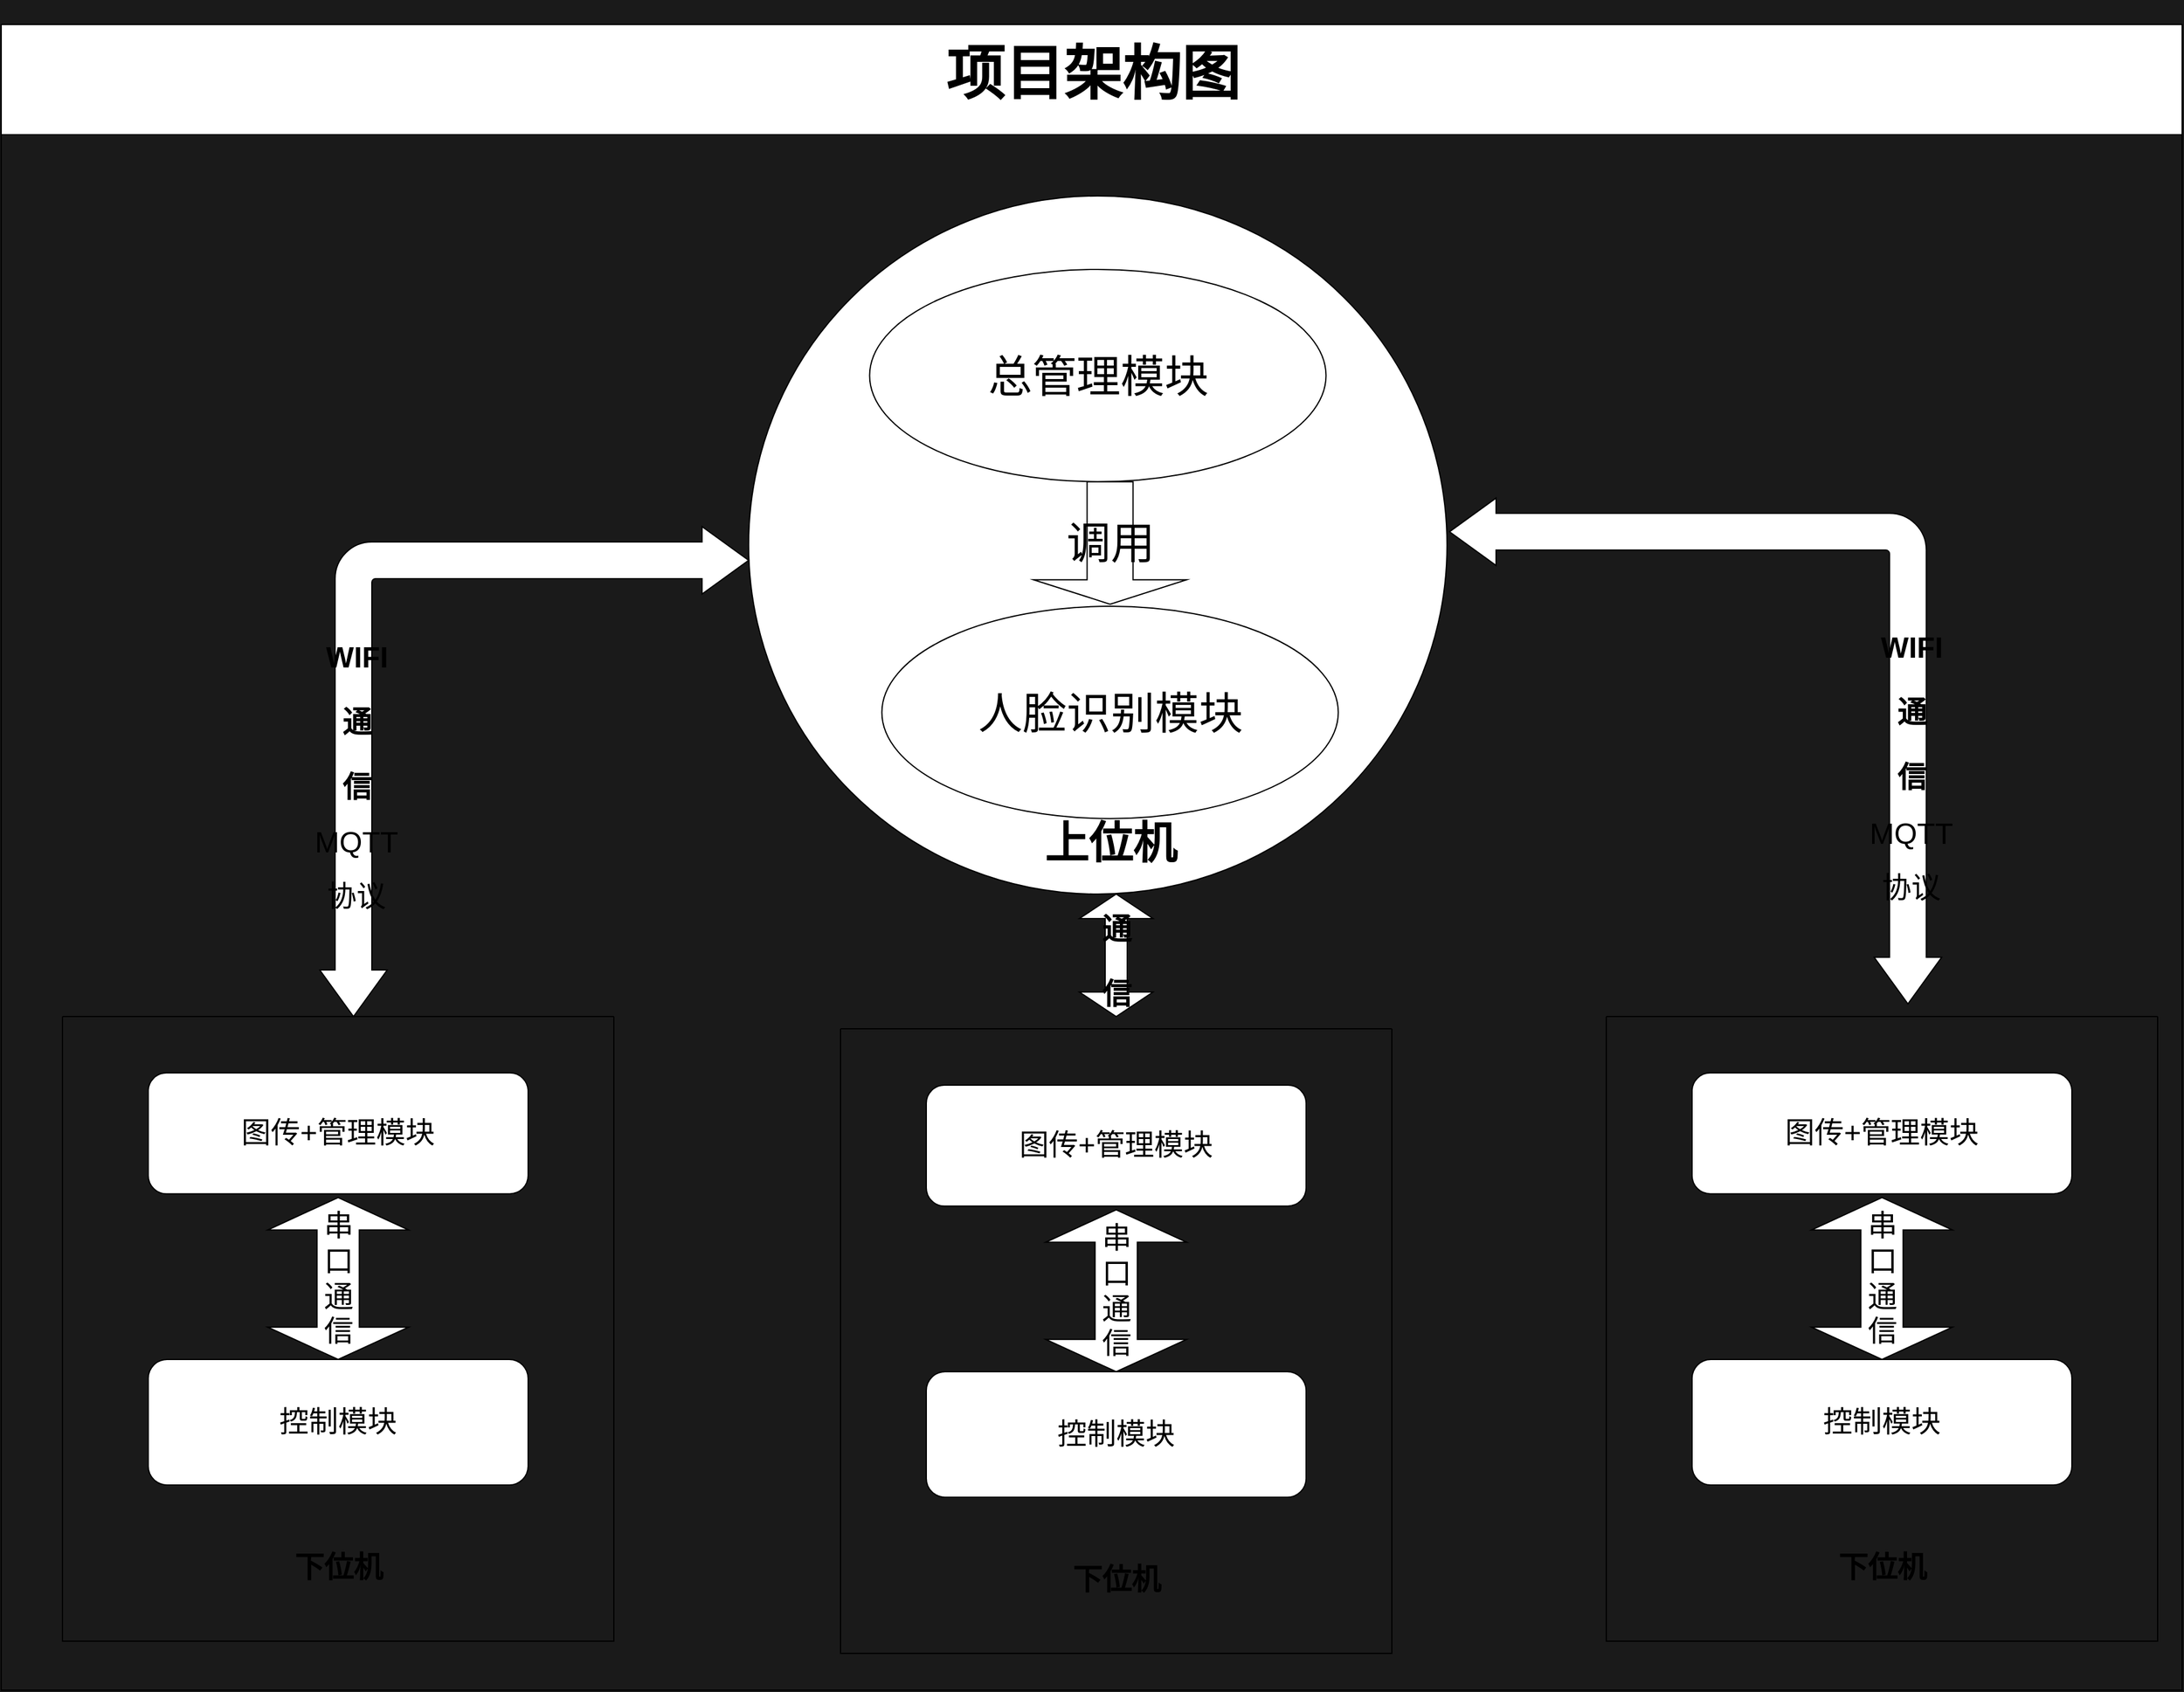 <mxfile>
    <diagram id="Zq_J-CpgERyYpUgiQt7R" name="第 1 页">
        <mxGraphModel dx="3724" dy="2716" grid="1" gridSize="10" guides="1" tooltips="1" connect="1" arrows="1" fold="1" page="1" pageScale="1" pageWidth="827" pageHeight="1169" background="#1A1A1A" math="0" shadow="0">
            <root>
                <mxCell id="0"/>
                <mxCell id="1" parent="0"/>
                <mxCell id="2" value="" style="swimlane;startSize=0;" parent="1" vertex="1">
                    <mxGeometry x="-426" y="140" width="450" height="510" as="geometry"/>
                </mxCell>
                <mxCell id="9" value="&lt;span style=&quot;font-size: 24px;&quot;&gt;图传+管理模块&lt;/span&gt;" style="rounded=1;whiteSpace=wrap;html=1;" parent="2" vertex="1">
                    <mxGeometry x="70" y="46.0" width="310" height="98.74" as="geometry"/>
                </mxCell>
                <mxCell id="12" value="&lt;span style=&quot;font-size: 24px;&quot;&gt;控制模块&lt;/span&gt;" style="rounded=1;whiteSpace=wrap;html=1;" parent="2" vertex="1">
                    <mxGeometry x="70" y="280" width="310" height="102.48" as="geometry"/>
                </mxCell>
                <mxCell id="14" value="串&lt;br&gt;口&lt;br&gt;通&lt;br&gt;信" style="shape=doubleArrow;direction=south;whiteSpace=wrap;html=1;fontSize=24;" parent="2" vertex="1">
                    <mxGeometry x="167.5" y="147.82" width="115" height="132.18" as="geometry"/>
                </mxCell>
                <mxCell id="22" value="下位机" style="text;strokeColor=none;fillColor=none;html=1;fontSize=24;fontStyle=1;verticalAlign=middle;align=center;" parent="2" vertex="1">
                    <mxGeometry x="175" y="430" width="100" height="40" as="geometry"/>
                </mxCell>
                <mxCell id="4" value="" style="ellipse;whiteSpace=wrap;html=1;fontStyle=1;startSize=0;" parent="1" vertex="1">
                    <mxGeometry x="134" y="-530" width="570" height="570" as="geometry"/>
                </mxCell>
                <mxCell id="19" value="" style="html=1;shadow=0;dashed=0;align=center;verticalAlign=middle;shape=mxgraph.arrows2.bendDoubleArrow;dy=15;dx=38;arrowHead=55;rounded=1;fontSize=24;" parent="1" vertex="1">
                    <mxGeometry x="-216" y="-260" width="350" height="400" as="geometry"/>
                </mxCell>
                <mxCell id="17" value="&lt;p&gt;WIFI&lt;/p&gt;&lt;p&gt;通&lt;/p&gt;&lt;p&gt;信&lt;/p&gt;" style="text;strokeColor=none;fillColor=none;html=1;fontSize=24;fontStyle=1;verticalAlign=middle;align=center;direction=south;" parent="1" vertex="1">
                    <mxGeometry x="-206" y="-169" width="40" height="137" as="geometry"/>
                </mxCell>
                <mxCell id="23" value="&lt;font style=&quot;font-size: 36px;&quot;&gt;上位机&lt;/font&gt;" style="text;strokeColor=none;fillColor=none;html=1;fontSize=24;fontStyle=1;verticalAlign=middle;align=center;" parent="1" vertex="1">
                    <mxGeometry x="379" y="-21.67" width="100" height="40" as="geometry"/>
                </mxCell>
                <mxCell id="25" value="总管理模块" style="ellipse;whiteSpace=wrap;html=1;fontSize=36;" parent="1" vertex="1">
                    <mxGeometry x="232.75" y="-470" width="372.5" height="173.33" as="geometry"/>
                </mxCell>
                <mxCell id="26" value="人脸识别模块" style="ellipse;whiteSpace=wrap;html=1;fontSize=36;" parent="1" vertex="1">
                    <mxGeometry x="242.75" y="-195" width="372.5" height="173.33" as="geometry"/>
                </mxCell>
                <mxCell id="28" value="调用" style="shape=singleArrow;direction=south;whiteSpace=wrap;html=1;fontSize=36;" parent="1" vertex="1">
                    <mxGeometry x="366.5" y="-296.67" width="125" height="100" as="geometry"/>
                </mxCell>
                <mxCell id="34" value="&lt;font style=&quot;font-size: 24px;&quot;&gt;MQTT协议&lt;/font&gt;" style="text;html=1;strokeColor=none;fillColor=none;align=center;verticalAlign=middle;whiteSpace=wrap;rounded=0;fontSize=36;" parent="1" vertex="1">
                    <mxGeometry x="-216" width="60" height="30" as="geometry"/>
                </mxCell>
                <mxCell id="50" value="" style="html=1;shadow=0;dashed=0;align=center;verticalAlign=middle;shape=mxgraph.arrows2.bendDoubleArrow;dy=15;dx=38;arrowHead=55;rounded=1;fontSize=24;rotation=90;" parent="1" vertex="1">
                    <mxGeometry x="700.34" y="-277.67" width="413" height="401.67" as="geometry"/>
                </mxCell>
                <mxCell id="54" value="&lt;p&gt;WIFI&lt;/p&gt;&lt;p&gt;通&lt;/p&gt;&lt;p&gt;信&lt;/p&gt;" style="text;strokeColor=none;fillColor=none;html=1;fontSize=24;fontStyle=1;verticalAlign=middle;align=center;direction=south;" parent="1" vertex="1">
                    <mxGeometry x="1063.34" y="-176.33" width="40" height="137" as="geometry"/>
                </mxCell>
                <mxCell id="55" value="&lt;font style=&quot;font-size: 24px;&quot;&gt;MQTT协议&lt;/font&gt;" style="text;html=1;strokeColor=none;fillColor=none;align=center;verticalAlign=middle;whiteSpace=wrap;rounded=0;fontSize=36;" parent="1" vertex="1">
                    <mxGeometry x="1053.34" y="-7.33" width="60" height="30" as="geometry"/>
                </mxCell>
                <mxCell id="56" value="" style="shape=doubleArrow;direction=south;whiteSpace=wrap;html=1;fontSize=24;" parent="1" vertex="1">
                    <mxGeometry x="404" y="40" width="60" height="100" as="geometry"/>
                </mxCell>
                <mxCell id="57" value="&lt;p&gt;&lt;br&gt;&lt;/p&gt;&lt;p&gt;通&lt;/p&gt;&lt;p&gt;信&lt;/p&gt;" style="text;strokeColor=none;fillColor=none;html=1;fontSize=24;fontStyle=1;verticalAlign=middle;align=center;direction=south;" parent="1" vertex="1">
                    <mxGeometry x="414" y="50" width="40" height="37" as="geometry"/>
                </mxCell>
                <mxCell id="60" value="" style="swimlane;fontSize=24;startSize=90;" parent="1" vertex="1">
                    <mxGeometry x="-476" y="-670" width="1780" height="1360" as="geometry"/>
                </mxCell>
                <mxCell id="61" value="&lt;h1&gt;项目架构图&lt;/h1&gt;" style="text;html=1;strokeColor=none;fillColor=none;spacing=5;spacingTop=-20;whiteSpace=wrap;overflow=hidden;rounded=0;fontSize=24;" parent="60" vertex="1">
                    <mxGeometry x="766.25" y="-10" width="257.5" height="120" as="geometry"/>
                </mxCell>
                <mxCell id="62" value="" style="swimlane;startSize=0;" parent="60" vertex="1">
                    <mxGeometry x="685" y="820" width="450" height="510" as="geometry"/>
                </mxCell>
                <mxCell id="63" value="&lt;span style=&quot;font-size: 24px;&quot;&gt;图传+管理模块&lt;/span&gt;" style="rounded=1;whiteSpace=wrap;html=1;" parent="62" vertex="1">
                    <mxGeometry x="70" y="46.0" width="310" height="98.74" as="geometry"/>
                </mxCell>
                <mxCell id="64" value="&lt;span style=&quot;font-size: 24px;&quot;&gt;控制模块&lt;/span&gt;" style="rounded=1;whiteSpace=wrap;html=1;" parent="62" vertex="1">
                    <mxGeometry x="70" y="280" width="310" height="102.48" as="geometry"/>
                </mxCell>
                <mxCell id="65" value="串&lt;br&gt;口&lt;br&gt;通&lt;br&gt;信" style="shape=doubleArrow;direction=south;whiteSpace=wrap;html=1;fontSize=24;" parent="62" vertex="1">
                    <mxGeometry x="167.5" y="147.82" width="115" height="132.18" as="geometry"/>
                </mxCell>
                <mxCell id="66" value="下位机" style="text;strokeColor=none;fillColor=none;html=1;fontSize=24;fontStyle=1;verticalAlign=middle;align=center;" parent="62" vertex="1">
                    <mxGeometry x="175" y="430" width="100" height="40" as="geometry"/>
                </mxCell>
                <mxCell id="67" value="" style="swimlane;startSize=0;" parent="60" vertex="1">
                    <mxGeometry x="1310" y="810" width="450" height="510" as="geometry"/>
                </mxCell>
                <mxCell id="68" value="&lt;span style=&quot;font-size: 24px;&quot;&gt;图传+管理模块&lt;/span&gt;" style="rounded=1;whiteSpace=wrap;html=1;" parent="67" vertex="1">
                    <mxGeometry x="70" y="46.0" width="310" height="98.74" as="geometry"/>
                </mxCell>
                <mxCell id="69" value="&lt;span style=&quot;font-size: 24px;&quot;&gt;控制模块&lt;/span&gt;" style="rounded=1;whiteSpace=wrap;html=1;" parent="67" vertex="1">
                    <mxGeometry x="70" y="280" width="310" height="102.48" as="geometry"/>
                </mxCell>
                <mxCell id="70" value="串&lt;br&gt;口&lt;br&gt;通&lt;br&gt;信" style="shape=doubleArrow;direction=south;whiteSpace=wrap;html=1;fontSize=24;" parent="67" vertex="1">
                    <mxGeometry x="167.5" y="147.82" width="115" height="132.18" as="geometry"/>
                </mxCell>
                <mxCell id="71" value="下位机" style="text;strokeColor=none;fillColor=none;html=1;fontSize=24;fontStyle=1;verticalAlign=middle;align=center;" parent="67" vertex="1">
                    <mxGeometry x="175" y="430" width="100" height="40" as="geometry"/>
                </mxCell>
            </root>
        </mxGraphModel>
    </diagram>
</mxfile>